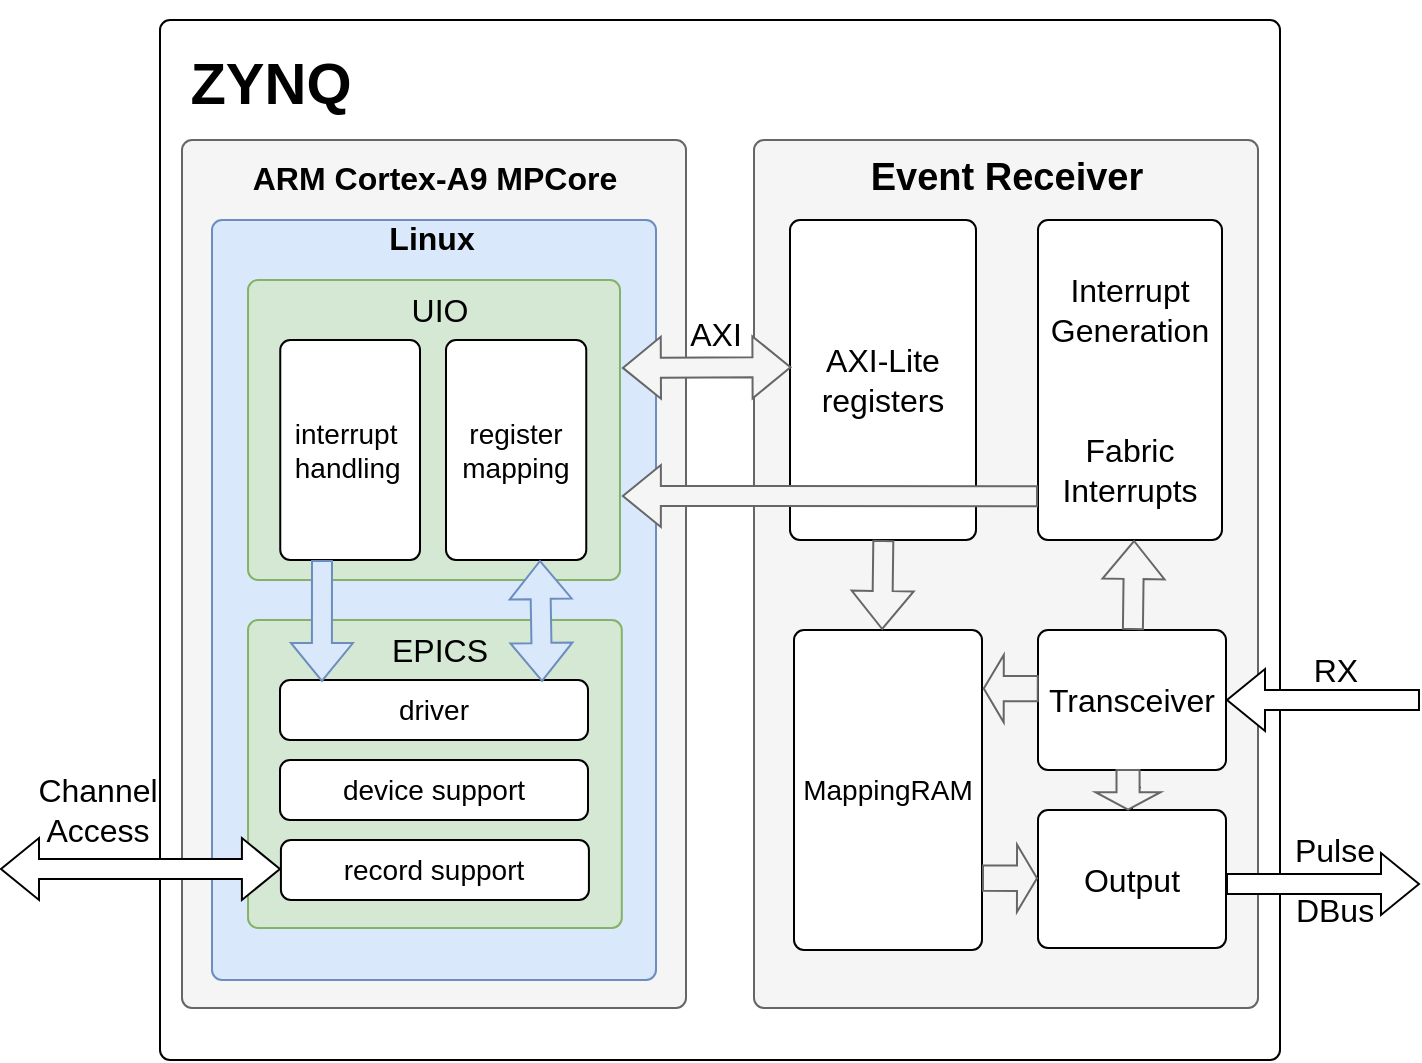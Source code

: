 <mxfile version="17.3.0" type="github">
  <diagram id="Q8xET7ON9W0R1aJAuh-l" name="Page-1">
    <mxGraphModel dx="1422" dy="784" grid="0" gridSize="10" guides="1" tooltips="1" connect="1" arrows="1" fold="1" page="1" pageScale="1" pageWidth="2339" pageHeight="3300" math="0" shadow="0">
      <root>
        <mxCell id="0" />
        <mxCell id="1" parent="0" />
        <mxCell id="0zxXMMkWhYn1V5u2QKEj-7" value="" style="rounded=1;absoluteArcSize=1;html=1;arcSize=10;" vertex="1" parent="1">
          <mxGeometry x="230" y="88" width="560" height="520" as="geometry" />
        </mxCell>
        <mxCell id="0zxXMMkWhYn1V5u2QKEj-8" value="main" style="html=1;shape=mxgraph.er.anchor;whiteSpace=wrap;" vertex="1" parent="0zxXMMkWhYn1V5u2QKEj-7">
          <mxGeometry width="280" height="520" as="geometry" />
        </mxCell>
        <mxCell id="0zxXMMkWhYn1V5u2QKEj-9" value="" style="rounded=1;absoluteArcSize=1;html=1;arcSize=10;whiteSpace=wrap;points=[];strokeColor=#666666;fillColor=#f5f5f5;fontColor=#333333;" vertex="1" parent="0zxXMMkWhYn1V5u2QKEj-7">
          <mxGeometry x="297" y="60" width="252" height="434" as="geometry" />
        </mxCell>
        <mxCell id="0zxXMMkWhYn1V5u2QKEj-10" value="" style="rounded=1;absoluteArcSize=1;html=1;arcSize=10;whiteSpace=wrap;points=[];strokeColor=#666666;fillColor=#f5f5f5;fontColor=#333333;" vertex="1" parent="0zxXMMkWhYn1V5u2QKEj-7">
          <mxGeometry x="11" y="60" width="252" height="434" as="geometry" />
        </mxCell>
        <mxCell id="0zxXMMkWhYn1V5u2QKEj-11" value="&lt;h2 style=&quot;font-size: 29px&quot;&gt;&lt;font style=&quot;font-size: 29px&quot;&gt;&lt;b&gt;ZYNQ&lt;/b&gt;&lt;/font&gt;&lt;/h2&gt;" style="text;html=1;strokeColor=none;fillColor=none;align=center;verticalAlign=middle;whiteSpace=wrap;rounded=0;" vertex="1" parent="0zxXMMkWhYn1V5u2QKEj-7">
          <mxGeometry x="11" y="17" width="89" height="30" as="geometry" />
        </mxCell>
        <mxCell id="0zxXMMkWhYn1V5u2QKEj-15" value="&lt;b&gt;&lt;font style=&quot;font-size: 16px&quot;&gt;&lt;span class=&quot;markedContent&quot;&gt;&lt;span style=&quot;left: 1054.58px ; top: 286.237px ; font-family: sans-serif ; transform: scalex(0.93)&quot; dir=&quot;ltr&quot;&gt;ARM Cortex-A9 MPCore&lt;/span&gt;&lt;/span&gt;&lt;/font&gt;&lt;/b&gt;" style="text;html=1;strokeColor=none;fillColor=none;align=center;verticalAlign=middle;whiteSpace=wrap;rounded=0;fontSize=29;strokeWidth=3;" vertex="1" parent="0zxXMMkWhYn1V5u2QKEj-7">
          <mxGeometry x="29.75" y="60" width="214.5" height="30" as="geometry" />
        </mxCell>
        <mxCell id="0zxXMMkWhYn1V5u2QKEj-16" value="&lt;font style=&quot;font-size: 19px&quot;&gt;&lt;b&gt;&lt;font style=&quot;font-size: 19px&quot;&gt;Event Receiver&lt;/font&gt;&lt;/b&gt;&lt;/font&gt;" style="text;html=1;strokeColor=none;fillColor=none;align=center;verticalAlign=middle;whiteSpace=wrap;rounded=0;fontSize=29;" vertex="1" parent="0zxXMMkWhYn1V5u2QKEj-7">
          <mxGeometry x="336.5" y="64.75" width="173" height="20.5" as="geometry" />
        </mxCell>
        <mxCell id="0zxXMMkWhYn1V5u2QKEj-17" value="" style="rounded=1;absoluteArcSize=1;html=1;arcSize=10;whiteSpace=wrap;points=[];strokeColor=#6c8ebf;fillColor=#dae8fc;" vertex="1" parent="0zxXMMkWhYn1V5u2QKEj-7">
          <mxGeometry x="26" y="100" width="222" height="380" as="geometry" />
        </mxCell>
        <mxCell id="0zxXMMkWhYn1V5u2QKEj-18" value="&lt;font size=&quot;1&quot;&gt;&lt;b&gt;&lt;font style=&quot;font-size: 16px&quot;&gt;Linux&lt;/font&gt;&lt;/b&gt;&lt;/font&gt;" style="text;html=1;strokeColor=none;fillColor=none;align=center;verticalAlign=middle;whiteSpace=wrap;rounded=0;fontSize=29;strokeWidth=3;" vertex="1" parent="0zxXMMkWhYn1V5u2QKEj-7">
          <mxGeometry x="116.37" y="100" width="40.25" height="10" as="geometry" />
        </mxCell>
        <mxCell id="0zxXMMkWhYn1V5u2QKEj-19" value="" style="rounded=1;absoluteArcSize=1;html=1;arcSize=10;whiteSpace=wrap;points=[];strokeColor=#82b366;fillColor=#d5e8d4;" vertex="1" parent="0zxXMMkWhYn1V5u2QKEj-7">
          <mxGeometry x="44.02" y="130" width="185.98" height="150" as="geometry" />
        </mxCell>
        <mxCell id="0zxXMMkWhYn1V5u2QKEj-20" value="" style="rounded=1;absoluteArcSize=1;html=1;arcSize=10;whiteSpace=wrap;points=[];strokeColor=#82b366;fillColor=#d5e8d4;" vertex="1" parent="0zxXMMkWhYn1V5u2QKEj-7">
          <mxGeometry x="44.02" y="300" width="186.88" height="154" as="geometry" />
        </mxCell>
        <mxCell id="0zxXMMkWhYn1V5u2QKEj-21" value="&lt;font style=&quot;font-size: 16px&quot;&gt;UIO&lt;/font&gt;" style="text;html=1;strokeColor=none;fillColor=none;align=center;verticalAlign=middle;whiteSpace=wrap;rounded=0;fontSize=14;" vertex="1" parent="0zxXMMkWhYn1V5u2QKEj-7">
          <mxGeometry x="110" y="130" width="60" height="30" as="geometry" />
        </mxCell>
        <mxCell id="0zxXMMkWhYn1V5u2QKEj-23" value="&lt;font style=&quot;font-size: 14px&quot;&gt;driver&lt;/font&gt;" style="rounded=1;absoluteArcSize=1;html=1;arcSize=10;whiteSpace=wrap;points=[];strokeColor=inherit;fillColor=inherit;" vertex="1" parent="0zxXMMkWhYn1V5u2QKEj-7">
          <mxGeometry x="60" y="330" width="154" height="30" as="geometry" />
        </mxCell>
        <mxCell id="0zxXMMkWhYn1V5u2QKEj-25" value="&lt;font style=&quot;font-size: 14px&quot;&gt;register mapping&lt;/font&gt;" style="rounded=1;absoluteArcSize=1;html=1;arcSize=10;whiteSpace=wrap;points=[];strokeColor=inherit;fillColor=inherit;" vertex="1" parent="0zxXMMkWhYn1V5u2QKEj-7">
          <mxGeometry x="143" y="160" width="70.13" height="110" as="geometry" />
        </mxCell>
        <mxCell id="0zxXMMkWhYn1V5u2QKEj-26" value="&lt;pre class=&quot;tw-data-text tw-text-large tw-ta&quot; id=&quot;tw-target-text&quot; style=&quot;text-align: left ; font-size: 14px&quot; dir=&quot;ltr&quot;&gt;&lt;font style=&quot;font-size: 14px&quot; face=&quot;Helvetica&quot;&gt;&lt;span class=&quot;Y2IQFc&quot; lang=&quot;en&quot;&gt;interrupt &lt;br&gt;handling&lt;/span&gt;&lt;/font&gt;&lt;/pre&gt;" style="rounded=1;absoluteArcSize=1;html=1;arcSize=10;whiteSpace=wrap;points=[];strokeColor=inherit;fillColor=inherit;" vertex="1" parent="0zxXMMkWhYn1V5u2QKEj-7">
          <mxGeometry x="60.13" y="160" width="69.87" height="110" as="geometry" />
        </mxCell>
        <mxCell id="0zxXMMkWhYn1V5u2QKEj-27" value="&lt;font style=&quot;font-size: 14px&quot;&gt;device support&lt;/font&gt;" style="rounded=1;absoluteArcSize=1;html=1;arcSize=10;whiteSpace=wrap;points=[];strokeColor=inherit;fillColor=inherit;" vertex="1" parent="0zxXMMkWhYn1V5u2QKEj-7">
          <mxGeometry x="60" y="370" width="154" height="30" as="geometry" />
        </mxCell>
        <mxCell id="0zxXMMkWhYn1V5u2QKEj-28" value="&lt;font style=&quot;font-size: 14px&quot;&gt;record support&lt;/font&gt;" style="rounded=1;absoluteArcSize=1;html=1;arcSize=10;whiteSpace=wrap;points=[];strokeColor=inherit;fillColor=inherit;" vertex="1" parent="0zxXMMkWhYn1V5u2QKEj-7">
          <mxGeometry x="60.46" y="410" width="154" height="30" as="geometry" />
        </mxCell>
        <mxCell id="0zxXMMkWhYn1V5u2QKEj-29" value="" style="shape=flexArrow;endArrow=classic;html=1;rounded=0;fontFamily=Helvetica;fontSize=14;entryX=0.136;entryY=0.033;entryDx=0;entryDy=0;entryPerimeter=0;fillColor=#dae8fc;sketch=0;shadow=0;strokeColor=#6c8ebf;" edge="1" parent="0zxXMMkWhYn1V5u2QKEj-7" target="0zxXMMkWhYn1V5u2QKEj-23">
          <mxGeometry width="50" height="50" relative="1" as="geometry">
            <mxPoint x="81" y="270" as="sourcePoint" />
            <mxPoint x="130" y="220" as="targetPoint" />
          </mxGeometry>
        </mxCell>
        <mxCell id="0zxXMMkWhYn1V5u2QKEj-32" value="" style="shape=flexArrow;endArrow=classic;startArrow=classic;html=1;rounded=0;shadow=0;sketch=0;fontFamily=Helvetica;fontSize=14;fillColor=#dae8fc;exitX=0.851;exitY=0.033;exitDx=0;exitDy=0;exitPerimeter=0;strokeColor=#6c8ebf;" edge="1" parent="0zxXMMkWhYn1V5u2QKEj-7" source="0zxXMMkWhYn1V5u2QKEj-23">
          <mxGeometry width="100" height="100" relative="1" as="geometry">
            <mxPoint x="293" y="340" as="sourcePoint" />
            <mxPoint x="190" y="270" as="targetPoint" />
          </mxGeometry>
        </mxCell>
        <mxCell id="0zxXMMkWhYn1V5u2QKEj-22" value="&lt;font style=&quot;font-size: 16px&quot;&gt;EPICS&lt;/font&gt;" style="text;html=1;strokeColor=none;fillColor=none;align=center;verticalAlign=middle;whiteSpace=wrap;rounded=0;fontSize=14;" vertex="1" parent="0zxXMMkWhYn1V5u2QKEj-7">
          <mxGeometry x="110" y="300" width="60" height="30" as="geometry" />
        </mxCell>
        <mxCell id="0zxXMMkWhYn1V5u2QKEj-37" value="" style="rounded=1;absoluteArcSize=1;html=1;arcSize=10;whiteSpace=wrap;points=[];" vertex="1" parent="0zxXMMkWhYn1V5u2QKEj-7">
          <mxGeometry x="439" y="100" width="92" height="160" as="geometry" />
        </mxCell>
        <mxCell id="0zxXMMkWhYn1V5u2QKEj-38" value="&lt;div style=&quot;font-size: 16px&quot;&gt;&lt;font style=&quot;font-size: 16px&quot;&gt;AXI-Lite&lt;/font&gt;&lt;/div&gt;&lt;div style=&quot;font-size: 16px&quot;&gt;&lt;font style=&quot;font-size: 16px&quot;&gt;registers&lt;/font&gt;&lt;br&gt;&lt;/div&gt;" style="rounded=1;absoluteArcSize=1;html=1;arcSize=10;whiteSpace=wrap;points=[];" vertex="1" parent="0zxXMMkWhYn1V5u2QKEj-7">
          <mxGeometry x="315" y="100" width="93" height="160" as="geometry" />
        </mxCell>
        <mxCell id="0zxXMMkWhYn1V5u2QKEj-42" value="" style="shape=flexArrow;endArrow=classic;startArrow=classic;html=1;rounded=0;shadow=0;sketch=0;fontFamily=Helvetica;fontSize=16;strokeColor=#666666;fillColor=#f5f5f5;exitX=1.005;exitY=0.293;exitDx=0;exitDy=0;exitPerimeter=0;entryX=0.008;entryY=0.46;entryDx=0;entryDy=0;entryPerimeter=0;" edge="1" parent="0zxXMMkWhYn1V5u2QKEj-7" target="0zxXMMkWhYn1V5u2QKEj-38">
          <mxGeometry width="100" height="100" relative="1" as="geometry">
            <mxPoint x="230.93" y="173.95" as="sourcePoint" />
            <mxPoint x="310" y="174" as="targetPoint" />
          </mxGeometry>
        </mxCell>
        <mxCell id="0zxXMMkWhYn1V5u2QKEj-43" value="" style="shape=flexArrow;endArrow=classic;html=1;rounded=0;shadow=0;sketch=0;fontFamily=Helvetica;fontSize=16;strokeColor=#666666;fillColor=#f5f5f5;exitX=0;exitY=0.863;exitDx=0;exitDy=0;exitPerimeter=0;entryX=1.005;entryY=0.72;entryDx=0;entryDy=0;entryPerimeter=0;" edge="1" parent="0zxXMMkWhYn1V5u2QKEj-7" source="0zxXMMkWhYn1V5u2QKEj-37" target="0zxXMMkWhYn1V5u2QKEj-19">
          <mxGeometry width="50" height="50" relative="1" as="geometry">
            <mxPoint x="350" y="220" as="sourcePoint" />
            <mxPoint x="230" y="247" as="targetPoint" />
          </mxGeometry>
        </mxCell>
        <mxCell id="0zxXMMkWhYn1V5u2QKEj-44" value="AXI" style="text;html=1;strokeColor=none;fillColor=none;align=center;verticalAlign=middle;whiteSpace=wrap;rounded=0;fontFamily=Helvetica;fontSize=16;" vertex="1" parent="0zxXMMkWhYn1V5u2QKEj-7">
          <mxGeometry x="249" y="142" width="58" height="30" as="geometry" />
        </mxCell>
        <mxCell id="0zxXMMkWhYn1V5u2QKEj-45" value="&lt;div&gt;Fabric&lt;/div&gt;&lt;div&gt;Interrupts&lt;br&gt;&lt;/div&gt;" style="text;html=1;strokeColor=none;fillColor=none;align=center;verticalAlign=middle;whiteSpace=wrap;rounded=0;fontFamily=Helvetica;fontSize=16;" vertex="1" parent="0zxXMMkWhYn1V5u2QKEj-7">
          <mxGeometry x="455" y="210" width="60" height="30" as="geometry" />
        </mxCell>
        <mxCell id="0zxXMMkWhYn1V5u2QKEj-47" value="&lt;div&gt;Interrupt&lt;/div&gt;&lt;div&gt;Generation&lt;br&gt;&lt;/div&gt;" style="text;html=1;strokeColor=none;fillColor=none;align=center;verticalAlign=middle;whiteSpace=wrap;rounded=0;fontFamily=Helvetica;fontSize=16;" vertex="1" parent="0zxXMMkWhYn1V5u2QKEj-7">
          <mxGeometry x="455" y="130" width="60" height="30" as="geometry" />
        </mxCell>
        <mxCell id="0zxXMMkWhYn1V5u2QKEj-48" value="&lt;font style=&quot;font-size: 14px&quot;&gt;MappingRAM&lt;/font&gt;" style="rounded=1;absoluteArcSize=1;html=1;arcSize=10;whiteSpace=wrap;points=[];" vertex="1" parent="0zxXMMkWhYn1V5u2QKEj-7">
          <mxGeometry x="317" y="305" width="94" height="160" as="geometry" />
        </mxCell>
        <mxCell id="0zxXMMkWhYn1V5u2QKEj-50" value="&lt;font style=&quot;font-size: 16px&quot;&gt;Transceiver&lt;/font&gt;" style="rounded=1;absoluteArcSize=1;html=1;arcSize=10;whiteSpace=wrap;points=[];" vertex="1" parent="0zxXMMkWhYn1V5u2QKEj-7">
          <mxGeometry x="439" y="305" width="94" height="70" as="geometry" />
        </mxCell>
        <mxCell id="0zxXMMkWhYn1V5u2QKEj-64" value="" style="edgeStyle=orthogonalEdgeStyle;rounded=0;sketch=0;orthogonalLoop=1;jettySize=auto;html=1;shadow=0;fontFamily=Helvetica;fontSize=16;strokeColor=default;fillColor=default;gradientColor=none;" edge="1" parent="0zxXMMkWhYn1V5u2QKEj-7" source="0zxXMMkWhYn1V5u2QKEj-51" target="0zxXMMkWhYn1V5u2QKEj-50">
          <mxGeometry relative="1" as="geometry" />
        </mxCell>
        <mxCell id="0zxXMMkWhYn1V5u2QKEj-51" value="&lt;font style=&quot;font-size: 16px&quot;&gt;Output&lt;/font&gt;" style="rounded=1;absoluteArcSize=1;html=1;arcSize=10;whiteSpace=wrap;points=[];" vertex="1" parent="0zxXMMkWhYn1V5u2QKEj-7">
          <mxGeometry x="439" y="395" width="94" height="69" as="geometry" />
        </mxCell>
        <mxCell id="0zxXMMkWhYn1V5u2QKEj-52" value="" style="shape=flexArrow;endArrow=classic;html=1;rounded=0;shadow=0;sketch=0;fontFamily=Helvetica;fontSize=16;strokeColor=#666666;fillColor=#f5f5f5;entryX=0.522;entryY=1;entryDx=0;entryDy=0;entryPerimeter=0;" edge="1" parent="0zxXMMkWhYn1V5u2QKEj-7" source="0zxXMMkWhYn1V5u2QKEj-50" target="0zxXMMkWhYn1V5u2QKEj-37">
          <mxGeometry width="50" height="50" relative="1" as="geometry">
            <mxPoint x="350" y="220" as="sourcePoint" />
            <mxPoint x="400" y="170" as="targetPoint" />
          </mxGeometry>
        </mxCell>
        <mxCell id="0zxXMMkWhYn1V5u2QKEj-55" value="" style="shape=flexArrow;endArrow=classic;html=1;rounded=0;shadow=0;sketch=0;fontFamily=Helvetica;fontSize=16;strokeColor=default;fillColor=default;gradientColor=none;exitX=1;exitY=0.536;exitDx=0;exitDy=0;exitPerimeter=0;" edge="1" parent="0zxXMMkWhYn1V5u2QKEj-7" source="0zxXMMkWhYn1V5u2QKEj-51">
          <mxGeometry width="50" height="50" relative="1" as="geometry">
            <mxPoint x="533" y="440" as="sourcePoint" />
            <mxPoint x="630" y="432" as="targetPoint" />
          </mxGeometry>
        </mxCell>
        <mxCell id="0zxXMMkWhYn1V5u2QKEj-61" value="" style="shape=flexArrow;endArrow=classic;html=1;rounded=0;shadow=0;sketch=0;fontFamily=Helvetica;fontSize=16;strokeColor=#666666;fillColor=#f5f5f5;entryX=1.004;entryY=0.183;entryDx=0;entryDy=0;entryPerimeter=0;width=12.667;endSize=3;exitX=0.004;exitY=0.419;exitDx=0;exitDy=0;exitPerimeter=0;" edge="1" parent="0zxXMMkWhYn1V5u2QKEj-7" source="0zxXMMkWhYn1V5u2QKEj-50" target="0zxXMMkWhYn1V5u2QKEj-48">
          <mxGeometry width="50" height="50" relative="1" as="geometry">
            <mxPoint x="440" y="334" as="sourcePoint" />
            <mxPoint x="360" y="260" as="targetPoint" />
          </mxGeometry>
        </mxCell>
        <mxCell id="0zxXMMkWhYn1V5u2QKEj-62" value="" style="shape=flexArrow;endArrow=classic;html=1;rounded=0;shadow=0;sketch=0;fontFamily=Helvetica;fontSize=16;strokeColor=#666666;fillColor=#f5f5f5;width=11.538;endSize=2.567;exitX=0.479;exitY=0.993;exitDx=0;exitDy=0;exitPerimeter=0;entryX=0.479;entryY=0.004;entryDx=0;entryDy=0;entryPerimeter=0;" edge="1" parent="0zxXMMkWhYn1V5u2QKEj-7" source="0zxXMMkWhYn1V5u2QKEj-50" target="0zxXMMkWhYn1V5u2QKEj-51">
          <mxGeometry width="50" height="50" relative="1" as="geometry">
            <mxPoint x="483" y="375" as="sourcePoint" />
            <mxPoint x="533" y="325" as="targetPoint" />
          </mxGeometry>
        </mxCell>
        <mxCell id="0zxXMMkWhYn1V5u2QKEj-63" value="" style="shape=flexArrow;endArrow=classic;html=1;rounded=0;shadow=0;sketch=0;fontFamily=Helvetica;fontSize=16;strokeColor=#666666;fillColor=#f5f5f5;entryX=1.004;entryY=0.183;entryDx=0;entryDy=0;entryPerimeter=0;width=12.667;endSize=3;exitX=0.004;exitY=0.419;exitDx=0;exitDy=0;exitPerimeter=0;" edge="1" parent="0zxXMMkWhYn1V5u2QKEj-7">
          <mxGeometry width="50" height="50" relative="1" as="geometry">
            <mxPoint x="410.996" y="429.08" as="sourcePoint" />
            <mxPoint x="438.996" y="429.13" as="targetPoint" />
          </mxGeometry>
        </mxCell>
        <mxCell id="0zxXMMkWhYn1V5u2QKEj-65" value="" style="shape=flexArrow;endArrow=classic;html=1;rounded=0;shadow=0;sketch=0;fontFamily=Helvetica;fontSize=16;strokeColor=#666666;fillColor=#f5f5f5;entryX=0.522;entryY=1;entryDx=0;entryDy=0;entryPerimeter=0;" edge="1" parent="0zxXMMkWhYn1V5u2QKEj-7">
          <mxGeometry width="50" height="50" relative="1" as="geometry">
            <mxPoint x="361.664" y="260" as="sourcePoint" />
            <mxPoint x="361.088" y="305" as="targetPoint" />
          </mxGeometry>
        </mxCell>
        <mxCell id="0zxXMMkWhYn1V5u2QKEj-33" value="" style="shape=flexArrow;endArrow=classic;startArrow=classic;html=1;rounded=0;shadow=0;sketch=0;fontFamily=Helvetica;fontSize=14;fillColor=default;" edge="1" parent="1">
          <mxGeometry width="100" height="100" relative="1" as="geometry">
            <mxPoint x="150" y="512.5" as="sourcePoint" />
            <mxPoint x="290.46" y="512.5" as="targetPoint" />
          </mxGeometry>
        </mxCell>
        <mxCell id="0zxXMMkWhYn1V5u2QKEj-36" value="&lt;font style=&quot;font-size: 16px&quot;&gt;Channel Access&lt;/font&gt;" style="text;html=1;strokeColor=none;fillColor=none;align=center;verticalAlign=middle;whiteSpace=wrap;rounded=0;fontFamily=Helvetica;fontSize=14;" vertex="1" parent="1">
          <mxGeometry x="170" y="468" width="58" height="30" as="geometry" />
        </mxCell>
        <mxCell id="0zxXMMkWhYn1V5u2QKEj-56" value="Pulse" style="text;html=1;strokeColor=none;fillColor=none;align=center;verticalAlign=middle;whiteSpace=wrap;rounded=0;fontFamily=Helvetica;fontSize=16;" vertex="1" parent="1">
          <mxGeometry x="780" y="488" width="75" height="30" as="geometry" />
        </mxCell>
        <mxCell id="0zxXMMkWhYn1V5u2QKEj-57" value="DBus" style="text;html=1;strokeColor=none;fillColor=none;align=center;verticalAlign=middle;whiteSpace=wrap;rounded=0;fontFamily=Helvetica;fontSize=16;" vertex="1" parent="1">
          <mxGeometry x="780" y="518" width="75" height="30" as="geometry" />
        </mxCell>
        <mxCell id="0zxXMMkWhYn1V5u2QKEj-58" value="" style="shape=flexArrow;endArrow=classic;html=1;rounded=0;shadow=0;sketch=0;fontFamily=Helvetica;fontSize=16;strokeColor=default;fillColor=default;gradientColor=none;entryX=1;entryY=0.5;entryDx=0;entryDy=0;entryPerimeter=0;" edge="1" parent="1" target="0zxXMMkWhYn1V5u2QKEj-50">
          <mxGeometry width="50" height="50" relative="1" as="geometry">
            <mxPoint x="860" y="428" as="sourcePoint" />
            <mxPoint x="860" y="408" as="targetPoint" />
          </mxGeometry>
        </mxCell>
        <mxCell id="0zxXMMkWhYn1V5u2QKEj-59" value="RX" style="text;html=1;strokeColor=none;fillColor=none;align=center;verticalAlign=middle;whiteSpace=wrap;rounded=0;fontFamily=Helvetica;fontSize=16;" vertex="1" parent="1">
          <mxGeometry x="787.5" y="398" width="60" height="30" as="geometry" />
        </mxCell>
      </root>
    </mxGraphModel>
  </diagram>
</mxfile>
